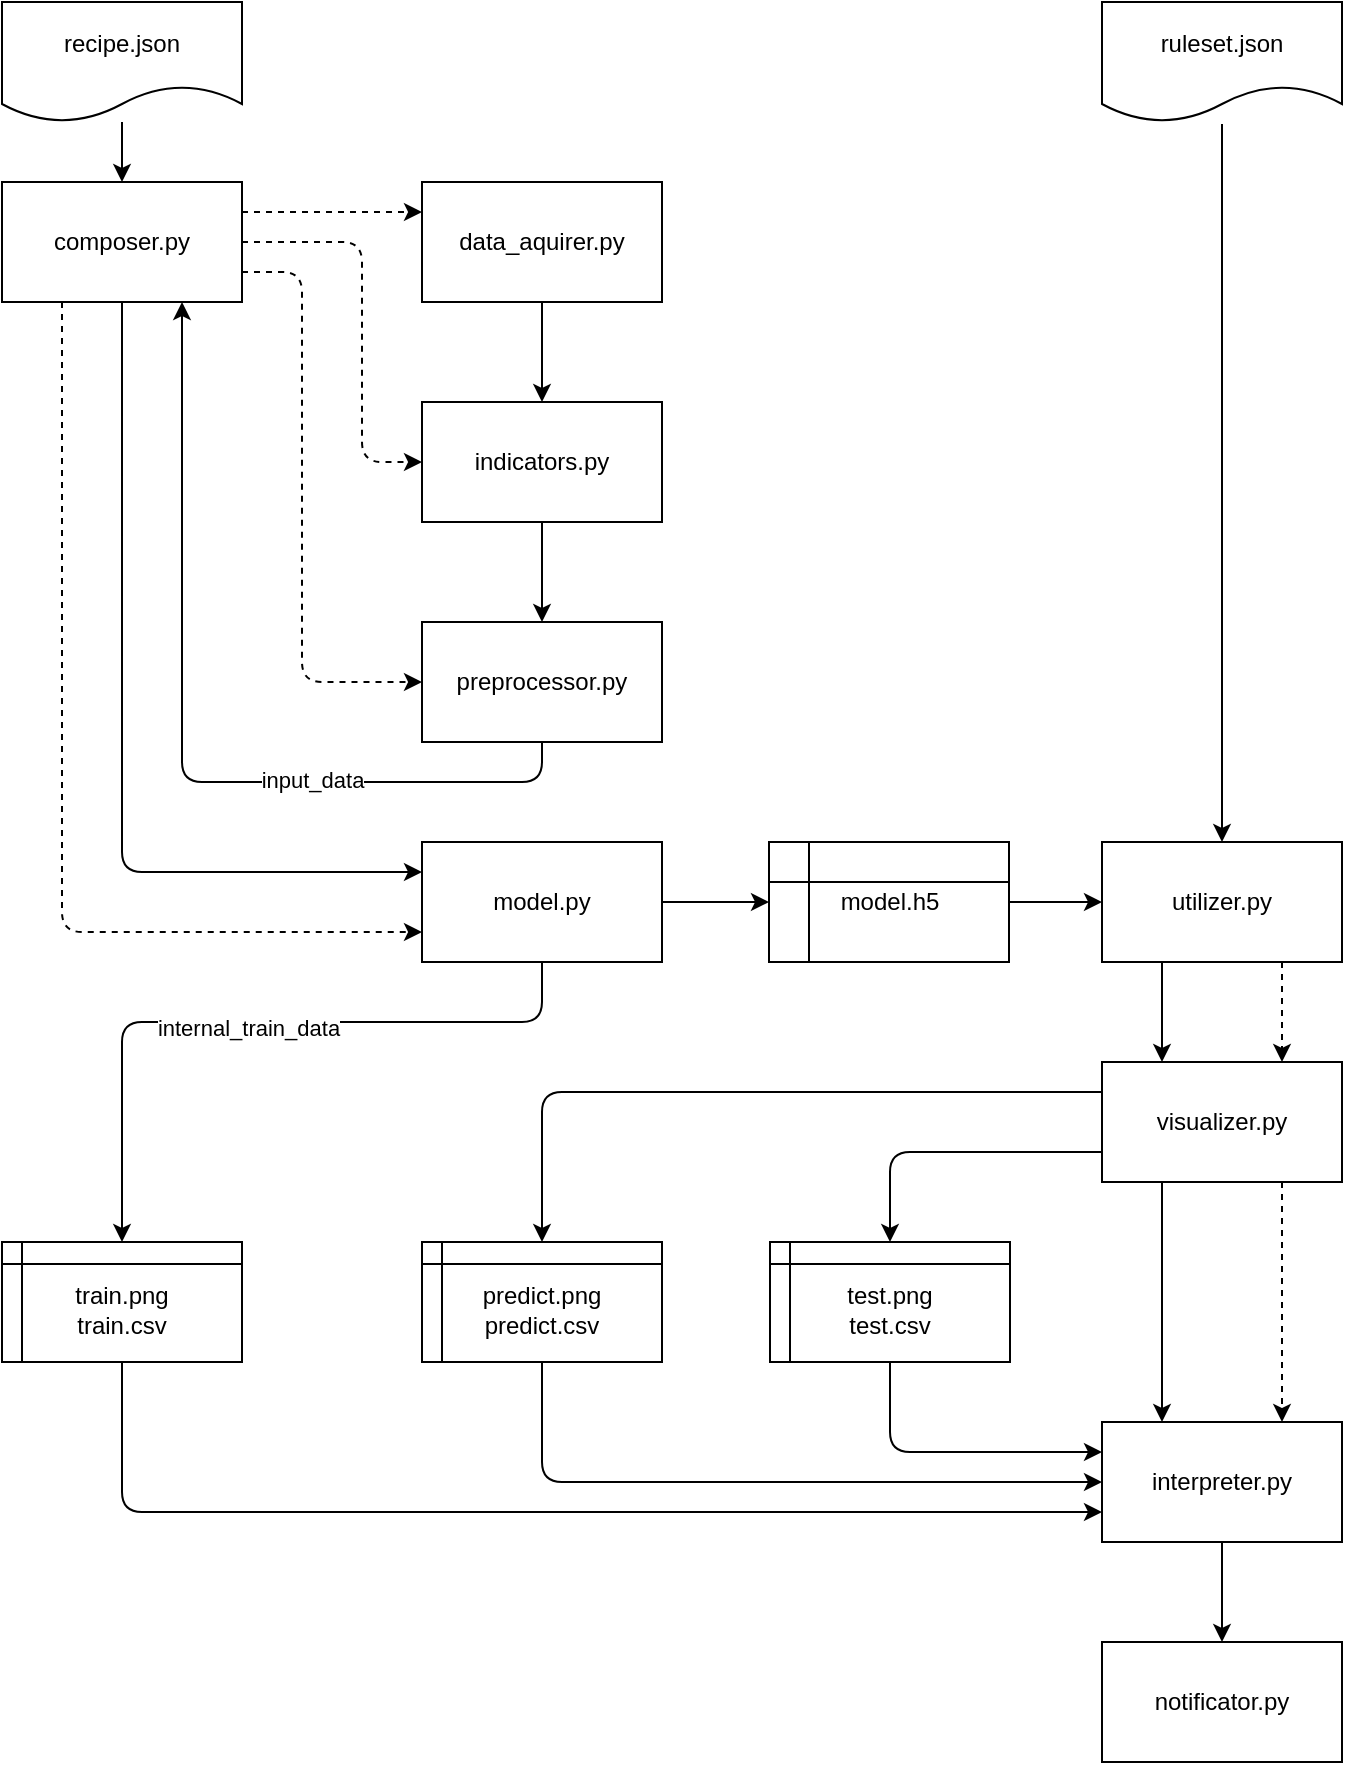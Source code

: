 <mxfile>
    <diagram id="yYRvfbzdfcwlzU_0Y1RW" name="Seite-1">
        <mxGraphModel dx="1425" dy="1128" grid="1" gridSize="10" guides="1" tooltips="1" connect="1" arrows="1" fold="1" page="1" pageScale="1" pageWidth="827" pageHeight="1169" math="0" shadow="0">
            <root>
                <mxCell id="0"/>
                <mxCell id="1" parent="0"/>
                <mxCell id="XYd0828qUCMLOY1eK6YO-13" style="edgeStyle=orthogonalEdgeStyle;rounded=1;orthogonalLoop=1;jettySize=auto;html=1;exitX=1;exitY=0.25;exitDx=0;exitDy=0;entryX=0;entryY=0.25;entryDx=0;entryDy=0;dashed=1;" parent="1" source="XYd0828qUCMLOY1eK6YO-1" target="XYd0828qUCMLOY1eK6YO-2" edge="1">
                    <mxGeometry relative="1" as="geometry"/>
                </mxCell>
                <mxCell id="XYd0828qUCMLOY1eK6YO-14" style="edgeStyle=orthogonalEdgeStyle;rounded=1;orthogonalLoop=1;jettySize=auto;html=1;exitX=1;exitY=0.5;exitDx=0;exitDy=0;entryX=0;entryY=0.5;entryDx=0;entryDy=0;dashed=1;" parent="1" source="XYd0828qUCMLOY1eK6YO-1" target="XYd0828qUCMLOY1eK6YO-4" edge="1">
                    <mxGeometry relative="1" as="geometry">
                        <Array as="points">
                            <mxPoint x="210" y="130"/>
                            <mxPoint x="210" y="240"/>
                        </Array>
                    </mxGeometry>
                </mxCell>
                <mxCell id="XYd0828qUCMLOY1eK6YO-15" style="edgeStyle=orthogonalEdgeStyle;rounded=1;orthogonalLoop=1;jettySize=auto;html=1;exitX=1;exitY=0.75;exitDx=0;exitDy=0;entryX=0;entryY=0.5;entryDx=0;entryDy=0;dashed=1;" parent="1" source="XYd0828qUCMLOY1eK6YO-1" target="XYd0828qUCMLOY1eK6YO-3" edge="1">
                    <mxGeometry relative="1" as="geometry">
                        <Array as="points">
                            <mxPoint x="180" y="145"/>
                            <mxPoint x="180" y="350"/>
                        </Array>
                    </mxGeometry>
                </mxCell>
                <mxCell id="57" style="edgeStyle=orthogonalEdgeStyle;html=1;exitX=0.5;exitY=1;exitDx=0;exitDy=0;entryX=0;entryY=0.25;entryDx=0;entryDy=0;startArrow=none;startFill=0;" edge="1" parent="1" source="XYd0828qUCMLOY1eK6YO-1" target="XYd0828qUCMLOY1eK6YO-8">
                    <mxGeometry relative="1" as="geometry"/>
                </mxCell>
                <mxCell id="58" style="edgeStyle=orthogonalEdgeStyle;html=1;exitX=0.25;exitY=1;exitDx=0;exitDy=0;entryX=0;entryY=0.75;entryDx=0;entryDy=0;startArrow=none;startFill=0;dashed=1;" edge="1" parent="1" source="XYd0828qUCMLOY1eK6YO-1" target="XYd0828qUCMLOY1eK6YO-8">
                    <mxGeometry relative="1" as="geometry"/>
                </mxCell>
                <mxCell id="XYd0828qUCMLOY1eK6YO-1" value="composer.py" style="rounded=0;whiteSpace=wrap;html=1;verticalAlign=middle;align=center;" parent="1" vertex="1">
                    <mxGeometry x="30" y="100" width="120" height="60" as="geometry"/>
                </mxCell>
                <mxCell id="7" value="" style="edgeStyle=none;html=1;" parent="1" source="XYd0828qUCMLOY1eK6YO-2" target="XYd0828qUCMLOY1eK6YO-4" edge="1">
                    <mxGeometry relative="1" as="geometry"/>
                </mxCell>
                <mxCell id="XYd0828qUCMLOY1eK6YO-2" value="data_aquirer.py" style="rounded=0;whiteSpace=wrap;html=1;" parent="1" vertex="1">
                    <mxGeometry x="240" y="100" width="120" height="60" as="geometry"/>
                </mxCell>
                <mxCell id="XYd0828qUCMLOY1eK6YO-16" style="edgeStyle=orthogonalEdgeStyle;rounded=1;orthogonalLoop=1;jettySize=auto;html=1;exitX=0.5;exitY=1;exitDx=0;exitDy=0;entryX=0.75;entryY=1;entryDx=0;entryDy=0;" parent="1" source="XYd0828qUCMLOY1eK6YO-3" target="XYd0828qUCMLOY1eK6YO-1" edge="1">
                    <mxGeometry relative="1" as="geometry"/>
                </mxCell>
                <mxCell id="38" value="input_data" style="edgeLabel;html=1;align=center;verticalAlign=middle;resizable=0;points=[];" vertex="1" connectable="0" parent="XYd0828qUCMLOY1eK6YO-16">
                    <mxGeometry x="-0.386" y="-1" relative="1" as="geometry">
                        <mxPoint as="offset"/>
                    </mxGeometry>
                </mxCell>
                <mxCell id="XYd0828qUCMLOY1eK6YO-3" value="preprocessor.py" style="rounded=0;whiteSpace=wrap;html=1;" parent="1" vertex="1">
                    <mxGeometry x="240" y="320" width="120" height="60" as="geometry"/>
                </mxCell>
                <mxCell id="8" value="" style="edgeStyle=none;html=1;" parent="1" source="XYd0828qUCMLOY1eK6YO-4" target="XYd0828qUCMLOY1eK6YO-3" edge="1">
                    <mxGeometry relative="1" as="geometry"/>
                </mxCell>
                <mxCell id="XYd0828qUCMLOY1eK6YO-4" value="indicators.py" style="rounded=0;whiteSpace=wrap;html=1;" parent="1" vertex="1">
                    <mxGeometry x="240" y="210" width="120" height="60" as="geometry"/>
                </mxCell>
                <mxCell id="69" style="edgeStyle=orthogonalEdgeStyle;html=1;exitX=0;exitY=0.75;exitDx=0;exitDy=0;entryX=0.5;entryY=0;entryDx=0;entryDy=0;startArrow=none;startFill=0;" edge="1" parent="1" source="XYd0828qUCMLOY1eK6YO-7" target="50">
                    <mxGeometry relative="1" as="geometry"/>
                </mxCell>
                <mxCell id="70" style="edgeStyle=orthogonalEdgeStyle;html=1;exitX=0;exitY=0.25;exitDx=0;exitDy=0;entryX=0.5;entryY=0;entryDx=0;entryDy=0;startArrow=none;startFill=0;" edge="1" parent="1" source="XYd0828qUCMLOY1eK6YO-7" target="65">
                    <mxGeometry relative="1" as="geometry"/>
                </mxCell>
                <mxCell id="82" style="edgeStyle=orthogonalEdgeStyle;html=1;exitX=0.75;exitY=1;exitDx=0;exitDy=0;entryX=0.75;entryY=0;entryDx=0;entryDy=0;dashed=1;startArrow=none;startFill=0;" edge="1" parent="1" source="XYd0828qUCMLOY1eK6YO-7" target="48">
                    <mxGeometry relative="1" as="geometry"/>
                </mxCell>
                <mxCell id="83" style="edgeStyle=orthogonalEdgeStyle;html=1;exitX=0.25;exitY=1;exitDx=0;exitDy=0;entryX=0.25;entryY=0;entryDx=0;entryDy=0;startArrow=none;startFill=0;" edge="1" parent="1" source="XYd0828qUCMLOY1eK6YO-7" target="48">
                    <mxGeometry relative="1" as="geometry"/>
                </mxCell>
                <mxCell id="XYd0828qUCMLOY1eK6YO-7" value="visualizer.py" style="rounded=0;whiteSpace=wrap;html=1;verticalAlign=middle;align=center;" parent="1" vertex="1">
                    <mxGeometry x="580" y="540" width="120" height="60" as="geometry"/>
                </mxCell>
                <mxCell id="23" style="edgeStyle=orthogonalEdgeStyle;html=1;exitX=1;exitY=0.5;exitDx=0;exitDy=0;entryX=0;entryY=0.5;entryDx=0;entryDy=0;" parent="1" source="XYd0828qUCMLOY1eK6YO-8" target="13" edge="1">
                    <mxGeometry relative="1" as="geometry"/>
                </mxCell>
                <mxCell id="63" style="edgeStyle=orthogonalEdgeStyle;html=1;exitX=0.5;exitY=1;exitDx=0;exitDy=0;entryX=0.5;entryY=0;entryDx=0;entryDy=0;startArrow=none;startFill=0;" edge="1" parent="1" source="XYd0828qUCMLOY1eK6YO-8" target="18">
                    <mxGeometry relative="1" as="geometry">
                        <Array as="points">
                            <mxPoint x="300" y="520"/>
                            <mxPoint x="90" y="520"/>
                        </Array>
                    </mxGeometry>
                </mxCell>
                <mxCell id="64" value="internal_train_data" style="edgeLabel;html=1;align=center;verticalAlign=middle;resizable=0;points=[];" vertex="1" connectable="0" parent="63">
                    <mxGeometry x="0.01" y="3" relative="1" as="geometry">
                        <mxPoint as="offset"/>
                    </mxGeometry>
                </mxCell>
                <mxCell id="XYd0828qUCMLOY1eK6YO-8" value="model.py" style="rounded=0;whiteSpace=wrap;html=1;verticalAlign=middle;align=center;" parent="1" vertex="1">
                    <mxGeometry x="240" y="430" width="120" height="60" as="geometry"/>
                </mxCell>
                <mxCell id="80" style="edgeStyle=orthogonalEdgeStyle;html=1;exitX=0.25;exitY=1;exitDx=0;exitDy=0;entryX=0.25;entryY=0;entryDx=0;entryDy=0;startArrow=none;startFill=0;" edge="1" parent="1" source="XYd0828qUCMLOY1eK6YO-18" target="XYd0828qUCMLOY1eK6YO-7">
                    <mxGeometry relative="1" as="geometry"/>
                </mxCell>
                <mxCell id="81" style="edgeStyle=orthogonalEdgeStyle;html=1;exitX=0.75;exitY=1;exitDx=0;exitDy=0;entryX=0.75;entryY=0;entryDx=0;entryDy=0;startArrow=none;startFill=0;dashed=1;" edge="1" parent="1" source="XYd0828qUCMLOY1eK6YO-18" target="XYd0828qUCMLOY1eK6YO-7">
                    <mxGeometry relative="1" as="geometry"/>
                </mxCell>
                <mxCell id="XYd0828qUCMLOY1eK6YO-18" value="utilizer.py" style="rounded=0;whiteSpace=wrap;html=1;verticalAlign=middle;align=center;" parent="1" vertex="1">
                    <mxGeometry x="580" y="430" width="120" height="60" as="geometry"/>
                </mxCell>
                <mxCell id="35" value="" style="edgeStyle=none;html=1;" parent="1" source="4" target="XYd0828qUCMLOY1eK6YO-1" edge="1">
                    <mxGeometry relative="1" as="geometry"/>
                </mxCell>
                <mxCell id="4" value="recipe.json" style="shape=document;whiteSpace=wrap;html=1;boundedLbl=1;" parent="1" vertex="1">
                    <mxGeometry x="30" y="10" width="120" height="60" as="geometry"/>
                </mxCell>
                <mxCell id="44" value="" style="edgeStyle=orthogonalEdgeStyle;html=1;startArrow=none;startFill=0;" edge="1" parent="1" source="13" target="XYd0828qUCMLOY1eK6YO-18">
                    <mxGeometry relative="1" as="geometry"/>
                </mxCell>
                <mxCell id="13" value="model.h5" style="shape=internalStorage;whiteSpace=wrap;html=1;backgroundOutline=1;" parent="1" vertex="1">
                    <mxGeometry x="413.5" y="430" width="120" height="60" as="geometry"/>
                </mxCell>
                <mxCell id="68" style="edgeStyle=orthogonalEdgeStyle;html=1;exitX=0.5;exitY=1;exitDx=0;exitDy=1;exitPerimeter=0;entryX=0.5;entryY=0;entryDx=0;entryDy=0;startArrow=none;startFill=0;" edge="1" parent="1" source="15" target="XYd0828qUCMLOY1eK6YO-18">
                    <mxGeometry relative="1" as="geometry"/>
                </mxCell>
                <mxCell id="15" value="ruleset.json" style="shape=document;whiteSpace=wrap;html=1;boundedLbl=1;points=[[0,0.25,0,0,0],[0,0.5,0,0,0],[0,0.75,0,0,0],[0.25,0,0,0,0],[0.25,1,0,0,1],[0.5,0,0,0,0],[0.5,1,0,0,1],[0.75,0,0,0,0],[0.75,1,0,0,1],[1,0.25,0,0,0],[1,0.5,0,0,0],[1,0.75,0,0,0]];" parent="1" vertex="1">
                    <mxGeometry x="580" y="10" width="120" height="60" as="geometry"/>
                </mxCell>
                <mxCell id="79" style="edgeStyle=orthogonalEdgeStyle;html=1;exitX=0.5;exitY=1;exitDx=0;exitDy=0;entryX=0;entryY=0.75;entryDx=0;entryDy=0;startArrow=none;startFill=0;" edge="1" parent="1" source="18" target="48">
                    <mxGeometry relative="1" as="geometry"/>
                </mxCell>
                <mxCell id="18" value="train.png&lt;br&gt;train.csv" style="shape=internalStorage;whiteSpace=wrap;html=1;backgroundOutline=1;dx=10;dy=11;spacingTop=8;" parent="1" vertex="1">
                    <mxGeometry x="30" y="630" width="120" height="60" as="geometry"/>
                </mxCell>
                <mxCell id="76" value="" style="edgeStyle=orthogonalEdgeStyle;html=1;startArrow=none;startFill=0;" edge="1" parent="1" source="48" target="75">
                    <mxGeometry relative="1" as="geometry"/>
                </mxCell>
                <mxCell id="48" value="interpreter.py" style="rounded=0;whiteSpace=wrap;html=1;verticalAlign=middle;align=center;" vertex="1" parent="1">
                    <mxGeometry x="580" y="720" width="120" height="60" as="geometry"/>
                </mxCell>
                <mxCell id="77" style="edgeStyle=orthogonalEdgeStyle;html=1;exitX=0.5;exitY=1;exitDx=0;exitDy=0;entryX=0;entryY=0.25;entryDx=0;entryDy=0;startArrow=none;startFill=0;" edge="1" parent="1" source="50" target="48">
                    <mxGeometry relative="1" as="geometry"/>
                </mxCell>
                <mxCell id="50" value="test.png&lt;br&gt;test.csv" style="shape=internalStorage;whiteSpace=wrap;html=1;backgroundOutline=1;dx=10;dy=11;spacingTop=8;" vertex="1" parent="1">
                    <mxGeometry x="414" y="630" width="120" height="60" as="geometry"/>
                </mxCell>
                <mxCell id="78" style="edgeStyle=orthogonalEdgeStyle;html=1;exitX=0.5;exitY=1;exitDx=0;exitDy=0;entryX=0;entryY=0.5;entryDx=0;entryDy=0;startArrow=none;startFill=0;" edge="1" parent="1" source="65" target="48">
                    <mxGeometry relative="1" as="geometry"/>
                </mxCell>
                <mxCell id="65" value="predict.png&lt;br&gt;predict.csv" style="shape=internalStorage;whiteSpace=wrap;html=1;backgroundOutline=1;dx=10;dy=11;spacingTop=8;" vertex="1" parent="1">
                    <mxGeometry x="240" y="630" width="120" height="60" as="geometry"/>
                </mxCell>
                <mxCell id="75" value="notificator.py" style="rounded=0;whiteSpace=wrap;html=1;verticalAlign=middle;align=center;" vertex="1" parent="1">
                    <mxGeometry x="580" y="830" width="120" height="60" as="geometry"/>
                </mxCell>
            </root>
        </mxGraphModel>
    </diagram>
</mxfile>